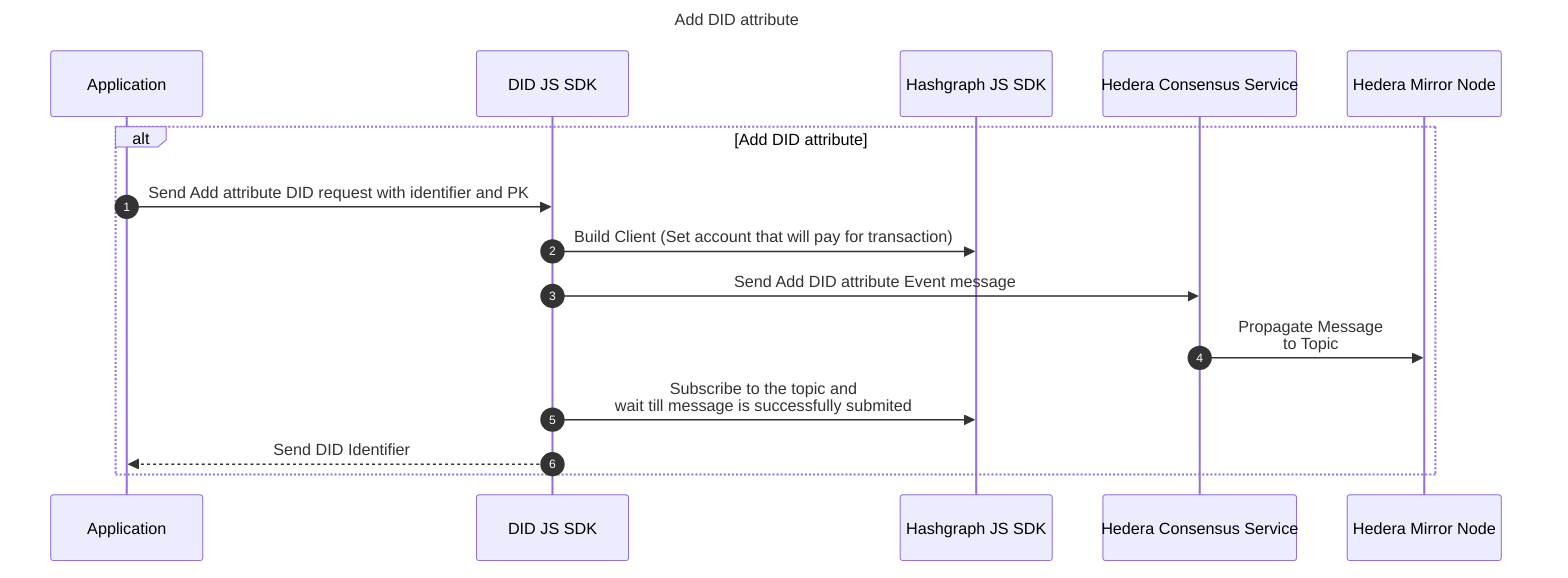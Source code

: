 sequenceDiagram
Title: Add DID attribute
  autonumber
  participant App as Application
  participant SDK as DID JS SDK
  participant HSDK as Hashgraph JS SDK
  participant HCS as Hedera Consensus Service
  participant HMN as Hedera Mirror Node


alt Add DID attribute

App ->> SDK: Send Add attribute DID request with identifier and PK
SDK ->> HSDK: Build Client (Set account that will pay for transaction)
SDK ->> HCS: Send Add DID attribute Event message
HCS ->> HMN: Propagate Message <br> to Topic
SDK ->> HSDK: Subscribe to the topic and <br /> wait till message is successfully submited
SDK -->> App: Send DID Identifier
end
